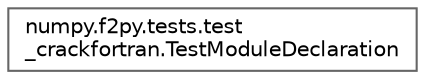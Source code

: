digraph "Graphical Class Hierarchy"
{
 // LATEX_PDF_SIZE
  bgcolor="transparent";
  edge [fontname=Helvetica,fontsize=10,labelfontname=Helvetica,labelfontsize=10];
  node [fontname=Helvetica,fontsize=10,shape=box,height=0.2,width=0.4];
  rankdir="LR";
  Node0 [id="Node000000",label="numpy.f2py.tests.test\l_crackfortran.TestModuleDeclaration",height=0.2,width=0.4,color="grey40", fillcolor="white", style="filled",URL="$de/df0/classnumpy_1_1f2py_1_1tests_1_1test__crackfortran_1_1TestModuleDeclaration.html",tooltip=" "];
}
